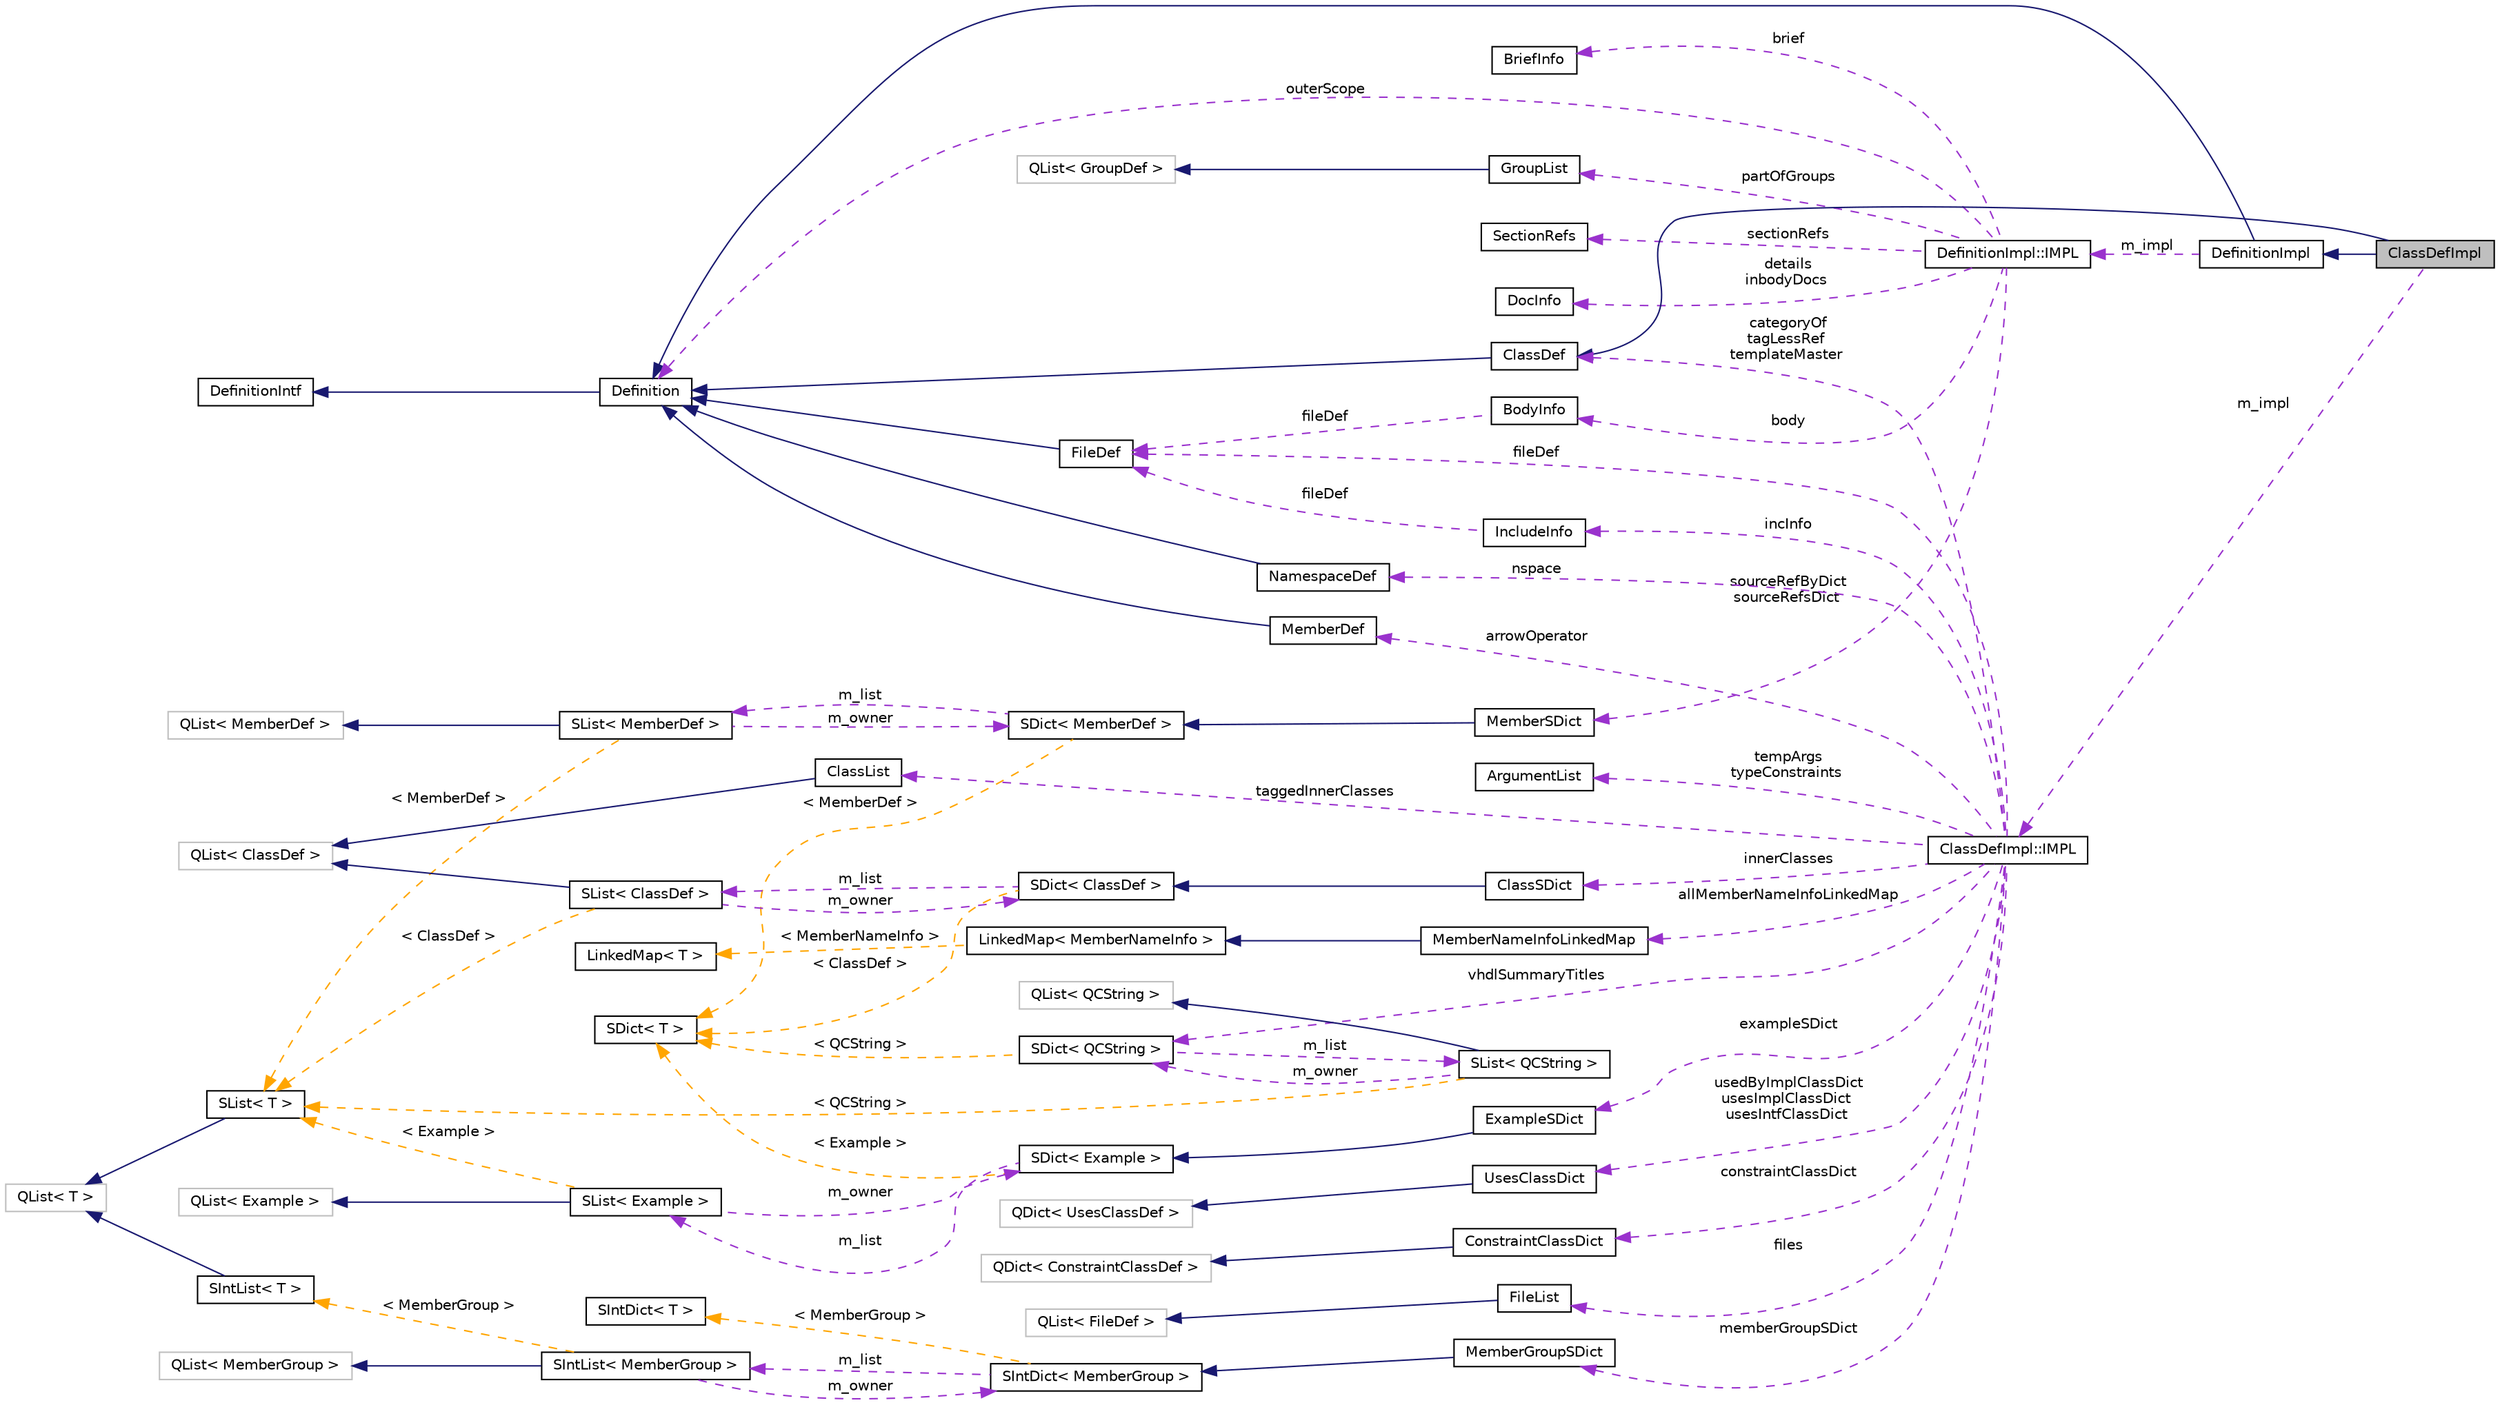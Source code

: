 digraph "ClassDefImpl"
{
 // INTERACTIVE_SVG=YES
 // LATEX_PDF_SIZE
  edge [fontname="Helvetica",fontsize="10",labelfontname="Helvetica",labelfontsize="10"];
  node [fontname="Helvetica",fontsize="10",shape=record];
  rankdir="LR";
  Node1 [label="ClassDefImpl",height=0.2,width=0.4,color="black", fillcolor="grey75", style="filled", fontcolor="black",tooltip="Implementation of the ClassDef interface."];
  Node2 -> Node1 [dir="back",color="midnightblue",fontsize="10",style="solid",fontname="Helvetica"];
  Node2 [label="DefinitionImpl",height=0.2,width=0.4,color="black", fillcolor="white", style="filled",URL="$d3/ddf/class_definition_impl.html",tooltip=" "];
  Node3 -> Node2 [dir="back",color="midnightblue",fontsize="10",style="solid",fontname="Helvetica"];
  Node3 [label="Definition",height=0.2,width=0.4,color="black", fillcolor="white", style="filled",URL="$d5/dcc/class_definition.html",tooltip="The common base class of all entity definitions found in the sources."];
  Node4 -> Node3 [dir="back",color="midnightblue",fontsize="10",style="solid",fontname="Helvetica"];
  Node4 [label="DefinitionIntf",height=0.2,width=0.4,color="black", fillcolor="white", style="filled",URL="$d9/d4a/class_definition_intf.html",tooltip="Abstract interface for a Definition or DefinitionList."];
  Node5 -> Node2 [dir="back",color="darkorchid3",fontsize="10",style="dashed",label=" m_impl" ,fontname="Helvetica"];
  Node5 [label="DefinitionImpl::IMPL",height=0.2,width=0.4,color="black", fillcolor="white", style="filled",URL="$dd/d50/class_definition_impl_1_1_i_m_p_l.html",tooltip="Private data associated with a Symbol DefinitionImpl object."];
  Node6 -> Node5 [dir="back",color="darkorchid3",fontsize="10",style="dashed",label=" body" ,fontname="Helvetica"];
  Node6 [label="BodyInfo",height=0.2,width=0.4,color="black", fillcolor="white", style="filled",URL="$db/dab/struct_body_info.html",tooltip="Data associated with description found in the body."];
  Node7 -> Node6 [dir="back",color="darkorchid3",fontsize="10",style="dashed",label=" fileDef" ,fontname="Helvetica"];
  Node7 [label="FileDef",height=0.2,width=0.4,color="black", fillcolor="white", style="filled",URL="$de/db0/class_file_def.html",tooltip="A model of a file symbol."];
  Node3 -> Node7 [dir="back",color="midnightblue",fontsize="10",style="solid",fontname="Helvetica"];
  Node8 -> Node5 [dir="back",color="darkorchid3",fontsize="10",style="dashed",label=" sectionRefs" ,fontname="Helvetica"];
  Node8 [label="SectionRefs",height=0.2,width=0.4,color="black", fillcolor="white", style="filled",URL="$d1/df9/class_section_refs.html",tooltip="class that represents a list of constant references to sections."];
  Node9 -> Node5 [dir="back",color="darkorchid3",fontsize="10",style="dashed",label=" sourceRefByDict\nsourceRefsDict" ,fontname="Helvetica"];
  Node9 [label="MemberSDict",height=0.2,width=0.4,color="black", fillcolor="white", style="filled",URL="$d6/dd6/class_member_s_dict.html",tooltip="A sorted dictionary of MemberDef objects."];
  Node10 -> Node9 [dir="back",color="midnightblue",fontsize="10",style="solid",fontname="Helvetica"];
  Node10 [label="SDict\< MemberDef \>",height=0.2,width=0.4,color="black", fillcolor="white", style="filled",URL="$d1/d50/class_s_dict.html",tooltip=" "];
  Node11 -> Node10 [dir="back",color="darkorchid3",fontsize="10",style="dashed",label=" m_list" ,fontname="Helvetica"];
  Node11 [label="SList\< MemberDef \>",height=0.2,width=0.4,color="black", fillcolor="white", style="filled",URL="$df/dce/class_s_list.html",tooltip=" "];
  Node12 -> Node11 [dir="back",color="midnightblue",fontsize="10",style="solid",fontname="Helvetica"];
  Node12 [label="QList\< MemberDef \>",height=0.2,width=0.4,color="grey75", fillcolor="white", style="filled",tooltip=" "];
  Node10 -> Node11 [dir="back",color="darkorchid3",fontsize="10",style="dashed",label=" m_owner" ,fontname="Helvetica"];
  Node13 -> Node11 [dir="back",color="orange",fontsize="10",style="dashed",label=" \< MemberDef \>" ,fontname="Helvetica"];
  Node13 [label="SList\< T \>",height=0.2,width=0.4,color="black", fillcolor="white", style="filled",URL="$df/dce/class_s_list.html",tooltip="internal wrapper class that redirects compareValues() to the dictionary"];
  Node14 -> Node13 [dir="back",color="midnightblue",fontsize="10",style="solid",fontname="Helvetica"];
  Node14 [label="QList\< T \>",height=0.2,width=0.4,color="grey75", fillcolor="white", style="filled",tooltip=" "];
  Node15 -> Node10 [dir="back",color="orange",fontsize="10",style="dashed",label=" \< MemberDef \>" ,fontname="Helvetica"];
  Node15 [label="SDict\< T \>",height=0.2,width=0.4,color="black", fillcolor="white", style="filled",URL="$d1/d50/class_s_dict.html",tooltip="Ordered dictionary of elements of type T."];
  Node16 -> Node5 [dir="back",color="darkorchid3",fontsize="10",style="dashed",label=" partOfGroups" ,fontname="Helvetica"];
  Node16 [label="GroupList",height=0.2,width=0.4,color="black", fillcolor="white", style="filled",URL="$d3/d3b/class_group_list.html",tooltip="A list of GroupDef objects."];
  Node17 -> Node16 [dir="back",color="midnightblue",fontsize="10",style="solid",fontname="Helvetica"];
  Node17 [label="QList\< GroupDef \>",height=0.2,width=0.4,color="grey75", fillcolor="white", style="filled",tooltip=" "];
  Node18 -> Node5 [dir="back",color="darkorchid3",fontsize="10",style="dashed",label=" details\ninbodyDocs" ,fontname="Helvetica"];
  Node18 [label="DocInfo",height=0.2,width=0.4,color="black", fillcolor="white", style="filled",URL="$d7/dd5/struct_doc_info.html",tooltip="Data associated with a detailed description."];
  Node19 -> Node5 [dir="back",color="darkorchid3",fontsize="10",style="dashed",label=" brief" ,fontname="Helvetica"];
  Node19 [label="BriefInfo",height=0.2,width=0.4,color="black", fillcolor="white", style="filled",URL="$d0/da7/struct_brief_info.html",tooltip="Data associated with a brief description."];
  Node3 -> Node5 [dir="back",color="darkorchid3",fontsize="10",style="dashed",label=" outerScope" ,fontname="Helvetica"];
  Node20 -> Node1 [dir="back",color="midnightblue",fontsize="10",style="solid",fontname="Helvetica"];
  Node20 [label="ClassDef",height=0.2,width=0.4,color="black", fillcolor="white", style="filled",URL="$d1/dcf/class_class_def.html",tooltip="A abstract class representing of a compound symbol."];
  Node3 -> Node20 [dir="back",color="midnightblue",fontsize="10",style="solid",fontname="Helvetica"];
  Node21 -> Node1 [dir="back",color="darkorchid3",fontsize="10",style="dashed",label=" m_impl" ,fontname="Helvetica"];
  Node21 [label="ClassDefImpl::IMPL",height=0.2,width=0.4,color="black", fillcolor="white", style="filled",URL="$d6/d4a/class_class_def_impl_1_1_i_m_p_l.html",tooltip="Private data associated with a ClassDef object."];
  Node22 -> Node21 [dir="back",color="darkorchid3",fontsize="10",style="dashed",label=" nspace" ,fontname="Helvetica"];
  Node22 [label="NamespaceDef",height=0.2,width=0.4,color="black", fillcolor="white", style="filled",URL="$d0/d07/class_namespace_def.html",tooltip="An abstract interface of a namespace symbol."];
  Node3 -> Node22 [dir="back",color="midnightblue",fontsize="10",style="solid",fontname="Helvetica"];
  Node23 -> Node21 [dir="back",color="darkorchid3",fontsize="10",style="dashed",label=" vhdlSummaryTitles" ,fontname="Helvetica"];
  Node23 [label="SDict\< QCString \>",height=0.2,width=0.4,color="black", fillcolor="white", style="filled",URL="$d1/d50/class_s_dict.html",tooltip=" "];
  Node24 -> Node23 [dir="back",color="darkorchid3",fontsize="10",style="dashed",label=" m_list" ,fontname="Helvetica"];
  Node24 [label="SList\< QCString \>",height=0.2,width=0.4,color="black", fillcolor="white", style="filled",URL="$df/dce/class_s_list.html",tooltip=" "];
  Node25 -> Node24 [dir="back",color="midnightblue",fontsize="10",style="solid",fontname="Helvetica"];
  Node25 [label="QList\< QCString \>",height=0.2,width=0.4,color="grey75", fillcolor="white", style="filled",tooltip=" "];
  Node23 -> Node24 [dir="back",color="darkorchid3",fontsize="10",style="dashed",label=" m_owner" ,fontname="Helvetica"];
  Node13 -> Node24 [dir="back",color="orange",fontsize="10",style="dashed",label=" \< QCString \>" ,fontname="Helvetica"];
  Node15 -> Node23 [dir="back",color="orange",fontsize="10",style="dashed",label=" \< QCString \>" ,fontname="Helvetica"];
  Node26 -> Node21 [dir="back",color="darkorchid3",fontsize="10",style="dashed",label=" innerClasses" ,fontname="Helvetica"];
  Node26 [label="ClassSDict",height=0.2,width=0.4,color="black", fillcolor="white", style="filled",URL="$d9/d3d/class_class_s_dict.html",tooltip="A sorted dictionary of ClassDef objects."];
  Node27 -> Node26 [dir="back",color="midnightblue",fontsize="10",style="solid",fontname="Helvetica"];
  Node27 [label="SDict\< ClassDef \>",height=0.2,width=0.4,color="black", fillcolor="white", style="filled",URL="$d1/d50/class_s_dict.html",tooltip=" "];
  Node28 -> Node27 [dir="back",color="darkorchid3",fontsize="10",style="dashed",label=" m_list" ,fontname="Helvetica"];
  Node28 [label="SList\< ClassDef \>",height=0.2,width=0.4,color="black", fillcolor="white", style="filled",URL="$df/dce/class_s_list.html",tooltip=" "];
  Node29 -> Node28 [dir="back",color="midnightblue",fontsize="10",style="solid",fontname="Helvetica"];
  Node29 [label="QList\< ClassDef \>",height=0.2,width=0.4,color="grey75", fillcolor="white", style="filled",tooltip=" "];
  Node27 -> Node28 [dir="back",color="darkorchid3",fontsize="10",style="dashed",label=" m_owner" ,fontname="Helvetica"];
  Node13 -> Node28 [dir="back",color="orange",fontsize="10",style="dashed",label=" \< ClassDef \>" ,fontname="Helvetica"];
  Node15 -> Node27 [dir="back",color="orange",fontsize="10",style="dashed",label=" \< ClassDef \>" ,fontname="Helvetica"];
  Node30 -> Node21 [dir="back",color="darkorchid3",fontsize="10",style="dashed",label=" taggedInnerClasses" ,fontname="Helvetica"];
  Node30 [label="ClassList",height=0.2,width=0.4,color="black", fillcolor="white", style="filled",URL="$d7/da3/class_class_list.html",tooltip="A list of ClassDef objects."];
  Node29 -> Node30 [dir="back",color="midnightblue",fontsize="10",style="solid",fontname="Helvetica"];
  Node31 -> Node21 [dir="back",color="darkorchid3",fontsize="10",style="dashed",label=" files" ,fontname="Helvetica"];
  Node31 [label="FileList",height=0.2,width=0.4,color="black", fillcolor="white", style="filled",URL="$d0/d18/class_file_list.html",tooltip="Class representing a list of FileDef objects."];
  Node32 -> Node31 [dir="back",color="midnightblue",fontsize="10",style="solid",fontname="Helvetica"];
  Node32 [label="QList\< FileDef \>",height=0.2,width=0.4,color="grey75", fillcolor="white", style="filled",tooltip=" "];
  Node7 -> Node21 [dir="back",color="darkorchid3",fontsize="10",style="dashed",label=" fileDef" ,fontname="Helvetica"];
  Node33 -> Node21 [dir="back",color="darkorchid3",fontsize="10",style="dashed",label=" incInfo" ,fontname="Helvetica"];
  Node33 [label="IncludeInfo",height=0.2,width=0.4,color="black", fillcolor="white", style="filled",URL="$d5/dc1/struct_include_info.html",tooltip="Class representing the data associated with a #include statement."];
  Node7 -> Node33 [dir="back",color="darkorchid3",fontsize="10",style="dashed",label=" fileDef" ,fontname="Helvetica"];
  Node34 -> Node21 [dir="back",color="darkorchid3",fontsize="10",style="dashed",label=" memberGroupSDict" ,fontname="Helvetica"];
  Node34 [label="MemberGroupSDict",height=0.2,width=0.4,color="black", fillcolor="white", style="filled",URL="$dc/d1e/class_member_group_s_dict.html",tooltip="A sorted dictionary of MemberGroup objects."];
  Node35 -> Node34 [dir="back",color="midnightblue",fontsize="10",style="solid",fontname="Helvetica"];
  Node35 [label="SIntDict\< MemberGroup \>",height=0.2,width=0.4,color="black", fillcolor="white", style="filled",URL="$d0/d9f/class_s_int_dict.html",tooltip=" "];
  Node36 -> Node35 [dir="back",color="darkorchid3",fontsize="10",style="dashed",label=" m_list" ,fontname="Helvetica"];
  Node36 [label="SIntList\< MemberGroup \>",height=0.2,width=0.4,color="black", fillcolor="white", style="filled",URL="$d8/d9a/class_s_int_list.html",tooltip=" "];
  Node37 -> Node36 [dir="back",color="midnightblue",fontsize="10",style="solid",fontname="Helvetica"];
  Node37 [label="QList\< MemberGroup \>",height=0.2,width=0.4,color="grey75", fillcolor="white", style="filled",tooltip=" "];
  Node35 -> Node36 [dir="back",color="darkorchid3",fontsize="10",style="dashed",label=" m_owner" ,fontname="Helvetica"];
  Node38 -> Node36 [dir="back",color="orange",fontsize="10",style="dashed",label=" \< MemberGroup \>" ,fontname="Helvetica"];
  Node38 [label="SIntList\< T \>",height=0.2,width=0.4,color="black", fillcolor="white", style="filled",URL="$d8/d9a/class_s_int_list.html",tooltip="internal wrapper class that redirects compareValues() to the dictionary"];
  Node14 -> Node38 [dir="back",color="midnightblue",fontsize="10",style="solid",fontname="Helvetica"];
  Node39 -> Node35 [dir="back",color="orange",fontsize="10",style="dashed",label=" \< MemberGroup \>" ,fontname="Helvetica"];
  Node39 [label="SIntDict\< T \>",height=0.2,width=0.4,color="black", fillcolor="white", style="filled",URL="$d0/d9f/class_s_int_dict.html",tooltip="Ordered dictionary of elements of type T."];
  Node40 -> Node21 [dir="back",color="darkorchid3",fontsize="10",style="dashed",label=" allMemberNameInfoLinkedMap" ,fontname="Helvetica"];
  Node40 [label="MemberNameInfoLinkedMap",height=0.2,width=0.4,color="black", fillcolor="white", style="filled",URL="$de/d04/class_member_name_info_linked_map.html",tooltip=" "];
  Node41 -> Node40 [dir="back",color="midnightblue",fontsize="10",style="solid",fontname="Helvetica"];
  Node41 [label="LinkedMap\< MemberNameInfo \>",height=0.2,width=0.4,color="black", fillcolor="white", style="filled",URL="$d0/d2c/class_linked_map.html",tooltip=" "];
  Node42 -> Node41 [dir="back",color="orange",fontsize="10",style="dashed",label=" \< MemberNameInfo \>" ,fontname="Helvetica"];
  Node42 [label="LinkedMap\< T \>",height=0.2,width=0.4,color="black", fillcolor="white", style="filled",URL="$d0/d2c/class_linked_map.html",tooltip="Container class representing a vector of objects with unique keys."];
  Node43 -> Node21 [dir="back",color="darkorchid3",fontsize="10",style="dashed",label=" exampleSDict" ,fontname="Helvetica"];
  Node43 [label="ExampleSDict",height=0.2,width=0.4,color="black", fillcolor="white", style="filled",URL="$d0/d31/class_example_s_dict.html",tooltip="A sorted dictionary of Example objects."];
  Node44 -> Node43 [dir="back",color="midnightblue",fontsize="10",style="solid",fontname="Helvetica"];
  Node44 [label="SDict\< Example \>",height=0.2,width=0.4,color="black", fillcolor="white", style="filled",URL="$d1/d50/class_s_dict.html",tooltip=" "];
  Node45 -> Node44 [dir="back",color="darkorchid3",fontsize="10",style="dashed",label=" m_list" ,fontname="Helvetica"];
  Node45 [label="SList\< Example \>",height=0.2,width=0.4,color="black", fillcolor="white", style="filled",URL="$df/dce/class_s_list.html",tooltip=" "];
  Node46 -> Node45 [dir="back",color="midnightblue",fontsize="10",style="solid",fontname="Helvetica"];
  Node46 [label="QList\< Example \>",height=0.2,width=0.4,color="grey75", fillcolor="white", style="filled",tooltip=" "];
  Node44 -> Node45 [dir="back",color="darkorchid3",fontsize="10",style="dashed",label=" m_owner" ,fontname="Helvetica"];
  Node13 -> Node45 [dir="back",color="orange",fontsize="10",style="dashed",label=" \< Example \>" ,fontname="Helvetica"];
  Node15 -> Node44 [dir="back",color="orange",fontsize="10",style="dashed",label=" \< Example \>" ,fontname="Helvetica"];
  Node47 -> Node21 [dir="back",color="darkorchid3",fontsize="10",style="dashed",label=" tempArgs\ntypeConstraints" ,fontname="Helvetica"];
  Node47 [label="ArgumentList",height=0.2,width=0.4,color="black", fillcolor="white", style="filled",URL="$d7/df8/class_argument_list.html",tooltip="This class represents an function or template argument list."];
  Node48 -> Node21 [dir="back",color="darkorchid3",fontsize="10",style="dashed",label=" arrowOperator" ,fontname="Helvetica"];
  Node48 [label="MemberDef",height=0.2,width=0.4,color="black", fillcolor="white", style="filled",URL="$da/d09/class_member_def.html",tooltip="A model of a class/file/namespace member symbol."];
  Node3 -> Node48 [dir="back",color="midnightblue",fontsize="10",style="solid",fontname="Helvetica"];
  Node49 -> Node21 [dir="back",color="darkorchid3",fontsize="10",style="dashed",label=" usedByImplClassDict\nusesImplClassDict\nusesIntfClassDict" ,fontname="Helvetica"];
  Node49 [label="UsesClassDict",height=0.2,width=0.4,color="black", fillcolor="white", style="filled",URL="$d2/d84/class_uses_class_dict.html",tooltip="Dictionary of usage relations."];
  Node50 -> Node49 [dir="back",color="midnightblue",fontsize="10",style="solid",fontname="Helvetica"];
  Node50 [label="QDict\< UsesClassDef \>",height=0.2,width=0.4,color="grey75", fillcolor="white", style="filled",tooltip=" "];
  Node20 -> Node21 [dir="back",color="darkorchid3",fontsize="10",style="dashed",label=" categoryOf\ntagLessRef\ntemplateMaster" ,fontname="Helvetica"];
  Node51 -> Node21 [dir="back",color="darkorchid3",fontsize="10",style="dashed",label=" constraintClassDict" ,fontname="Helvetica"];
  Node51 [label="ConstraintClassDict",height=0.2,width=0.4,color="black", fillcolor="white", style="filled",URL="$df/d6f/class_constraint_class_dict.html",tooltip="Dictionary of constraint relations."];
  Node52 -> Node51 [dir="back",color="midnightblue",fontsize="10",style="solid",fontname="Helvetica"];
  Node52 [label="QDict\< ConstraintClassDef \>",height=0.2,width=0.4,color="grey75", fillcolor="white", style="filled",tooltip=" "];
}
